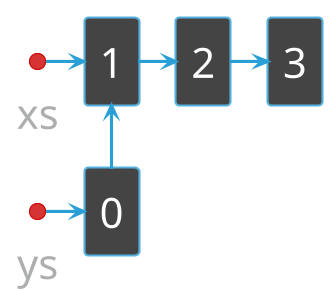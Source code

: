 @startuml
!theme cyborg
'skinparam handwritten true
skinparam backgroundColor transparent
skinparam defaultFontSize 40
rectangle 0
rectangle 1
rectangle 2
rectangle 3

xs -> 1
1 -> 2
2 -> 3

ys -> 0
0 -up-> 1
@enduml
